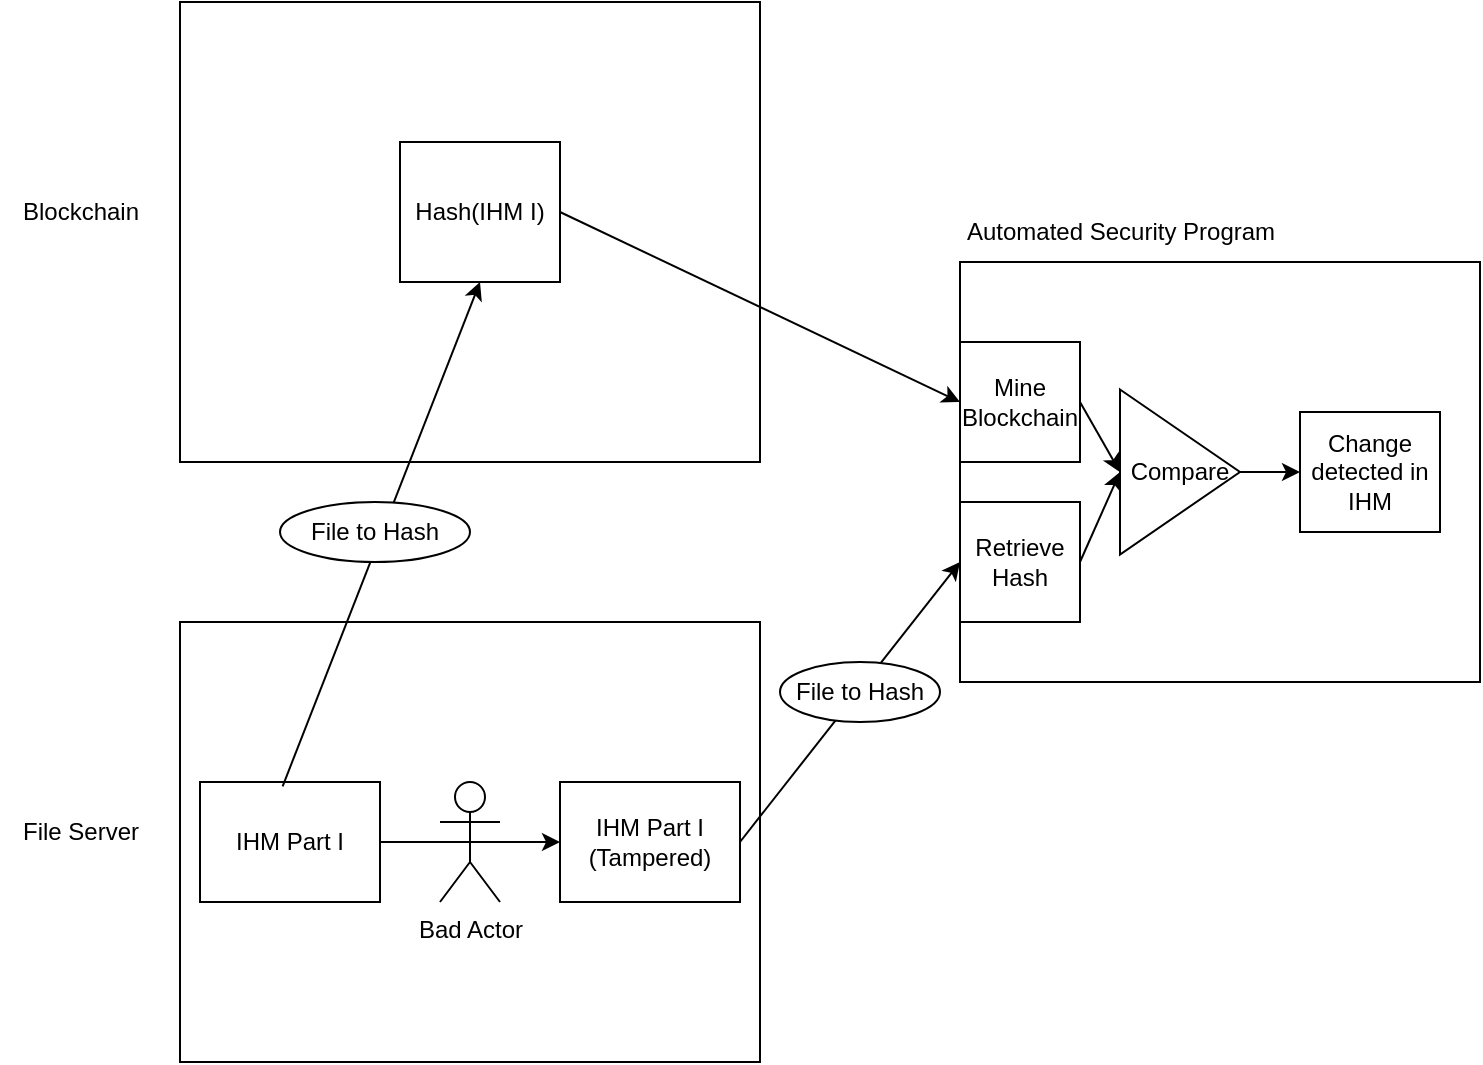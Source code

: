 <mxfile version="21.6.5" type="device">
  <diagram name="Page-1" id="_3U_WGH3aohRvPWbRYDJ">
    <mxGraphModel dx="1430" dy="768" grid="1" gridSize="10" guides="1" tooltips="1" connect="1" arrows="1" fold="1" page="1" pageScale="1" pageWidth="850" pageHeight="1100" math="0" shadow="0">
      <root>
        <mxCell id="0" />
        <mxCell id="1" parent="0" />
        <mxCell id="4ghWdcjFNyHcXNx8mhB--1" value="" style="rounded=0;whiteSpace=wrap;html=1;" vertex="1" parent="1">
          <mxGeometry x="90" y="80" width="290" height="230" as="geometry" />
        </mxCell>
        <mxCell id="4ghWdcjFNyHcXNx8mhB--2" value="Blockchain" style="text;html=1;align=center;verticalAlign=middle;resizable=0;points=[];autosize=1;strokeColor=none;fillColor=none;" vertex="1" parent="1">
          <mxGeometry y="170" width="80" height="30" as="geometry" />
        </mxCell>
        <mxCell id="4ghWdcjFNyHcXNx8mhB--3" value="" style="rounded=0;whiteSpace=wrap;html=1;" vertex="1" parent="1">
          <mxGeometry x="90" y="390" width="290" height="220" as="geometry" />
        </mxCell>
        <mxCell id="4ghWdcjFNyHcXNx8mhB--4" value="File Server" style="text;html=1;align=center;verticalAlign=middle;resizable=0;points=[];autosize=1;strokeColor=none;fillColor=none;" vertex="1" parent="1">
          <mxGeometry y="480" width="80" height="30" as="geometry" />
        </mxCell>
        <mxCell id="4ghWdcjFNyHcXNx8mhB--18" style="edgeStyle=orthogonalEdgeStyle;rounded=0;orthogonalLoop=1;jettySize=auto;html=1;exitX=1;exitY=0.5;exitDx=0;exitDy=0;entryX=0;entryY=0.5;entryDx=0;entryDy=0;" edge="1" parent="1" source="4ghWdcjFNyHcXNx8mhB--5" target="4ghWdcjFNyHcXNx8mhB--17">
          <mxGeometry relative="1" as="geometry" />
        </mxCell>
        <mxCell id="4ghWdcjFNyHcXNx8mhB--5" value="IHM Part I" style="rounded=0;whiteSpace=wrap;html=1;" vertex="1" parent="1">
          <mxGeometry x="100" y="470" width="90" height="60" as="geometry" />
        </mxCell>
        <mxCell id="4ghWdcjFNyHcXNx8mhB--7" value="" style="endArrow=classic;html=1;rounded=0;exitX=0.459;exitY=0.036;exitDx=0;exitDy=0;exitPerimeter=0;entryX=0.5;entryY=1;entryDx=0;entryDy=0;" edge="1" parent="1" source="4ghWdcjFNyHcXNx8mhB--5" target="4ghWdcjFNyHcXNx8mhB--8">
          <mxGeometry width="50" height="50" relative="1" as="geometry">
            <mxPoint x="280" y="410" as="sourcePoint" />
            <mxPoint x="330" y="360" as="targetPoint" />
          </mxGeometry>
        </mxCell>
        <mxCell id="4ghWdcjFNyHcXNx8mhB--8" value="Hash(IHM I)" style="rounded=0;whiteSpace=wrap;html=1;" vertex="1" parent="1">
          <mxGeometry x="200" y="150" width="80" height="70" as="geometry" />
        </mxCell>
        <mxCell id="4ghWdcjFNyHcXNx8mhB--9" value="File to Hash" style="ellipse;whiteSpace=wrap;html=1;" vertex="1" parent="1">
          <mxGeometry x="140" y="330" width="95" height="30" as="geometry" />
        </mxCell>
        <mxCell id="4ghWdcjFNyHcXNx8mhB--11" value="Bad Actor" style="shape=umlActor;verticalLabelPosition=bottom;verticalAlign=top;html=1;outlineConnect=0;" vertex="1" parent="1">
          <mxGeometry x="220" y="470" width="30" height="60" as="geometry" />
        </mxCell>
        <mxCell id="4ghWdcjFNyHcXNx8mhB--17" value="IHM Part I&lt;br&gt;(Tampered)" style="rounded=0;whiteSpace=wrap;html=1;" vertex="1" parent="1">
          <mxGeometry x="280" y="470" width="90" height="60" as="geometry" />
        </mxCell>
        <mxCell id="4ghWdcjFNyHcXNx8mhB--19" value="" style="rounded=0;whiteSpace=wrap;html=1;" vertex="1" parent="1">
          <mxGeometry x="480" y="210" width="260" height="210" as="geometry" />
        </mxCell>
        <mxCell id="4ghWdcjFNyHcXNx8mhB--20" value="Automated Security Program" style="text;html=1;align=center;verticalAlign=middle;resizable=0;points=[];autosize=1;strokeColor=none;fillColor=none;" vertex="1" parent="1">
          <mxGeometry x="470" y="180" width="180" height="30" as="geometry" />
        </mxCell>
        <mxCell id="4ghWdcjFNyHcXNx8mhB--23" value="" style="endArrow=classic;html=1;rounded=0;exitX=1;exitY=0.5;exitDx=0;exitDy=0;entryX=0;entryY=0.5;entryDx=0;entryDy=0;" edge="1" parent="1" source="4ghWdcjFNyHcXNx8mhB--8" target="4ghWdcjFNyHcXNx8mhB--24">
          <mxGeometry width="50" height="50" relative="1" as="geometry">
            <mxPoint x="330" y="410" as="sourcePoint" />
            <mxPoint x="440" y="280" as="targetPoint" />
          </mxGeometry>
        </mxCell>
        <mxCell id="4ghWdcjFNyHcXNx8mhB--24" value="Mine Blockchain" style="rounded=0;whiteSpace=wrap;html=1;" vertex="1" parent="1">
          <mxGeometry x="480" y="250" width="60" height="60" as="geometry" />
        </mxCell>
        <mxCell id="4ghWdcjFNyHcXNx8mhB--25" value="Retrieve Hash" style="rounded=0;whiteSpace=wrap;html=1;" vertex="1" parent="1">
          <mxGeometry x="480" y="330" width="60" height="60" as="geometry" />
        </mxCell>
        <mxCell id="4ghWdcjFNyHcXNx8mhB--26" value="" style="endArrow=classic;html=1;rounded=0;exitX=1;exitY=0.5;exitDx=0;exitDy=0;entryX=0;entryY=0.5;entryDx=0;entryDy=0;" edge="1" parent="1" source="4ghWdcjFNyHcXNx8mhB--17" target="4ghWdcjFNyHcXNx8mhB--25">
          <mxGeometry width="50" height="50" relative="1" as="geometry">
            <mxPoint x="330" y="410" as="sourcePoint" />
            <mxPoint x="380" y="360" as="targetPoint" />
          </mxGeometry>
        </mxCell>
        <mxCell id="4ghWdcjFNyHcXNx8mhB--27" value="File to Hash" style="ellipse;whiteSpace=wrap;html=1;" vertex="1" parent="1">
          <mxGeometry x="390" y="410" width="80" height="30" as="geometry" />
        </mxCell>
        <mxCell id="4ghWdcjFNyHcXNx8mhB--29" value="Compare" style="triangle;whiteSpace=wrap;html=1;" vertex="1" parent="1">
          <mxGeometry x="560" y="273.75" width="60" height="82.5" as="geometry" />
        </mxCell>
        <mxCell id="4ghWdcjFNyHcXNx8mhB--31" value="" style="endArrow=classic;html=1;rounded=0;exitX=1;exitY=0.5;exitDx=0;exitDy=0;entryX=0;entryY=0.5;entryDx=0;entryDy=0;" edge="1" parent="1" source="4ghWdcjFNyHcXNx8mhB--24" target="4ghWdcjFNyHcXNx8mhB--29">
          <mxGeometry width="50" height="50" relative="1" as="geometry">
            <mxPoint x="330" y="410" as="sourcePoint" />
            <mxPoint x="380" y="360" as="targetPoint" />
          </mxGeometry>
        </mxCell>
        <mxCell id="4ghWdcjFNyHcXNx8mhB--32" value="" style="endArrow=classic;html=1;rounded=0;exitX=1;exitY=0.5;exitDx=0;exitDy=0;entryX=0;entryY=0.5;entryDx=0;entryDy=0;" edge="1" parent="1" source="4ghWdcjFNyHcXNx8mhB--25" target="4ghWdcjFNyHcXNx8mhB--29">
          <mxGeometry width="50" height="50" relative="1" as="geometry">
            <mxPoint x="550" y="290" as="sourcePoint" />
            <mxPoint x="570" y="325" as="targetPoint" />
          </mxGeometry>
        </mxCell>
        <mxCell id="4ghWdcjFNyHcXNx8mhB--33" value="Change detected in IHM" style="rounded=0;whiteSpace=wrap;html=1;" vertex="1" parent="1">
          <mxGeometry x="650" y="285" width="70" height="60" as="geometry" />
        </mxCell>
        <mxCell id="4ghWdcjFNyHcXNx8mhB--35" value="" style="endArrow=classic;html=1;rounded=0;entryX=0;entryY=0.5;entryDx=0;entryDy=0;exitX=1;exitY=0.5;exitDx=0;exitDy=0;" edge="1" parent="1" source="4ghWdcjFNyHcXNx8mhB--29" target="4ghWdcjFNyHcXNx8mhB--33">
          <mxGeometry width="50" height="50" relative="1" as="geometry">
            <mxPoint x="330" y="410" as="sourcePoint" />
            <mxPoint x="380" y="360" as="targetPoint" />
          </mxGeometry>
        </mxCell>
      </root>
    </mxGraphModel>
  </diagram>
</mxfile>
